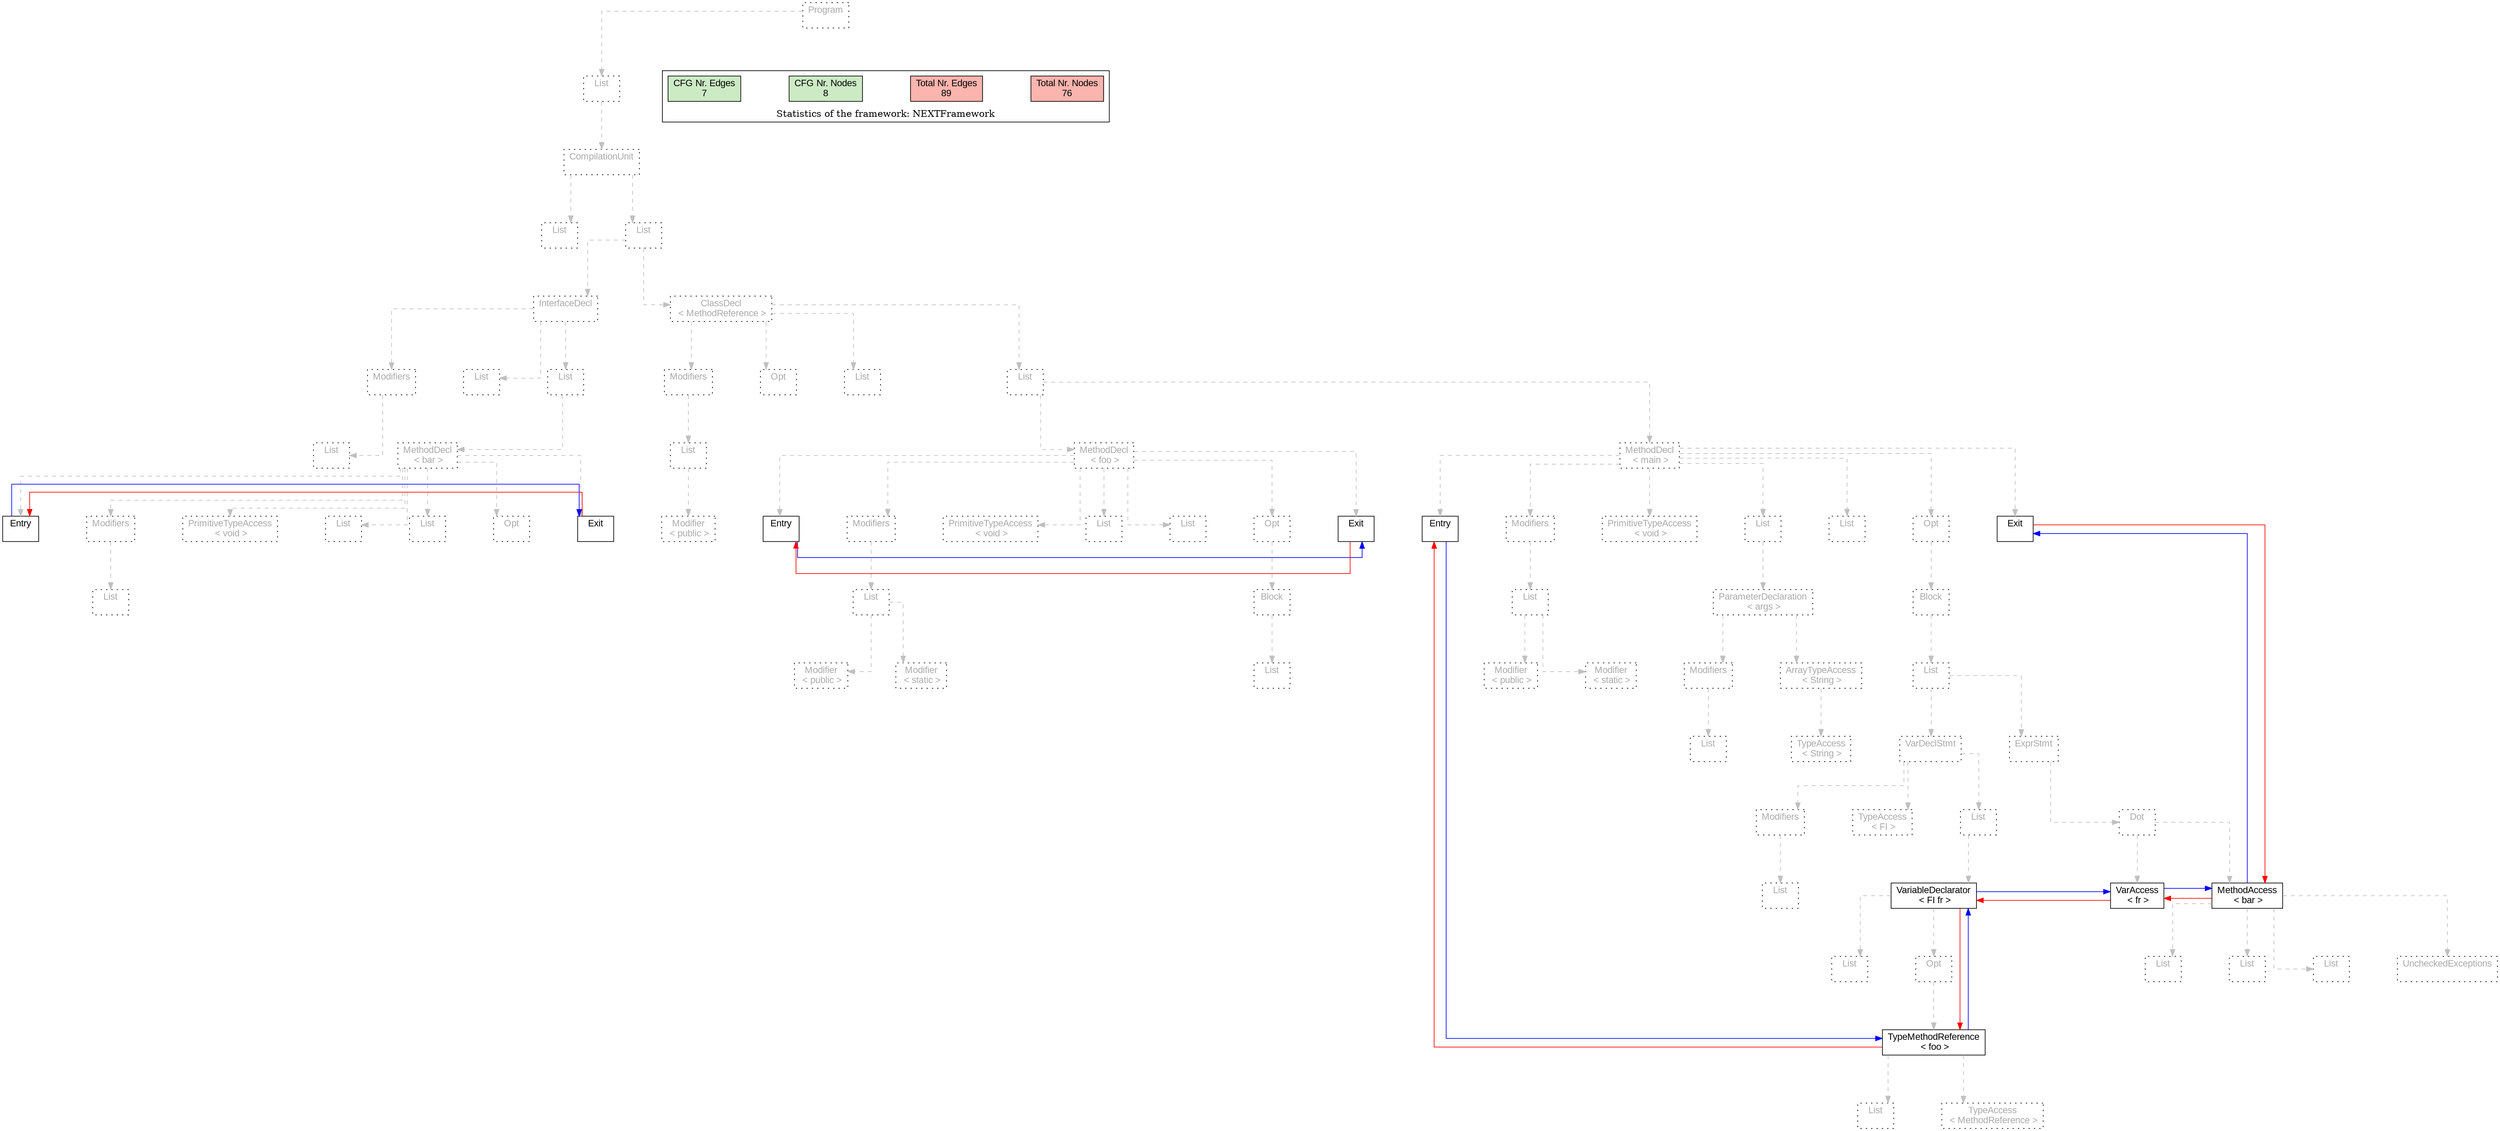 digraph G {
graph [splines=ortho, nodesep="1", ranksep="1"]
node [shape=rect, fontname=Arial];
{ rank = same; "Program[0]"}
{ rank = same; "List[1]"}
{ rank = same; "CompilationUnit[2]"}
{ rank = same; "List[3]"; "List[4]"}
{ rank = same; "InterfaceDecl[5]"; "ClassDecl[18]"}
{ rank = same; "Modifiers[6]"; "List[8]"; "List[9]"; "Modifiers[19]"; "Opt[22]"; "List[23]"; "List[24]"}
{ rank = same; "List[7]"; "MethodDecl[10]"; "List[20]"; "MethodDecl[25]"; "MethodDecl[37]"}
{ rank = same; "Entry[11]"; "Modifiers[12]"; "PrimitiveTypeAccess[14]"; "List[15]"; "List[16]"; "Opt[17]"; "Exit[18]"; "Modifier[21]"; "Entry[26]"; "Modifiers[27]"; "PrimitiveTypeAccess[31]"; "List[32]"; "List[33]"; "Opt[34]"; "Exit[35]"; "Entry[38]"; "Modifiers[39]"; "PrimitiveTypeAccess[43]"; "List[44]"; "List[50]"; "Opt[51]"; "Exit[52]"}
{ rank = same; "List[13]"; "List[28]"; "Block[35]"; "List[40]"; "ParameterDeclaration[45]"; "Block[52]"}
{ rank = same; "Modifier[29]"; "Modifier[30]"; "List[36]"; "Modifier[41]"; "Modifier[42]"; "Modifiers[46]"; "ArrayTypeAccess[48]"; "List[53]"}
{ rank = same; "List[47]"; "TypeAccess[49]"; "VarDeclStmt[54]"; "ExprStmt[65]"}
{ rank = same; "Modifiers[55]"; "TypeAccess[57]"; "List[58]"; "Dot[66]"}
{ rank = same; "List[56]"; "VariableDeclarator[59]"; "VarAccess[67]"; "MethodAccess[68]"}
{ rank = same; "List[60]"; "Opt[61]"; "List[70]"; "List[71]"; "List[72]"; "UncheckedExceptions[69]"}
{ rank = same; "TypeMethodReference[62]"}
{ rank = same; "List[63]"; "TypeAccess[64]"}
"Program[0]" [label="Program\n ", style= dotted   fillcolor="#eeeeee" fontcolor="#aaaaaa"  ]
"List[1]" [label="List\n ", style= dotted   fillcolor="#eeeeee" fontcolor="#aaaaaa"  ]
"CompilationUnit[2]" [label="CompilationUnit\n ", style= dotted   fillcolor="#eeeeee" fontcolor="#aaaaaa"  ]
"List[3]" [label="List\n ", style= dotted   fillcolor="#eeeeee" fontcolor="#aaaaaa"  ]
"List[4]" [label="List\n ", style= dotted   fillcolor="#eeeeee" fontcolor="#aaaaaa"  ]
"InterfaceDecl[5]" [label="InterfaceDecl\n ", style= dotted   fillcolor="#eeeeee" fontcolor="#aaaaaa"  ]
"Modifiers[6]" [label="Modifiers\n ", style= dotted   fillcolor="#eeeeee" fontcolor="#aaaaaa"  ]
"List[7]" [label="List\n ", style= dotted   fillcolor="#eeeeee" fontcolor="#aaaaaa"  ]
"List[8]" [label="List\n ", style= dotted   fillcolor="#eeeeee" fontcolor="#aaaaaa"  ]
"List[9]" [label="List\n ", style= dotted   fillcolor="#eeeeee" fontcolor="#aaaaaa"  ]
"MethodDecl[10]" [label="MethodDecl\n < bar >", style= dotted   fillcolor="#eeeeee" fontcolor="#aaaaaa"  ]
"Entry[11]" [label="Entry\n ", fillcolor=white   style=filled  ]
"Modifiers[12]" [label="Modifiers\n ", style= dotted   fillcolor="#eeeeee" fontcolor="#aaaaaa"  ]
"List[13]" [label="List\n ", style= dotted   fillcolor="#eeeeee" fontcolor="#aaaaaa"  ]
"PrimitiveTypeAccess[14]" [label="PrimitiveTypeAccess\n < void >", style= dotted   fillcolor="#eeeeee" fontcolor="#aaaaaa"  ]
"List[15]" [label="List\n ", style= dotted   fillcolor="#eeeeee" fontcolor="#aaaaaa"  ]
"List[16]" [label="List\n ", style= dotted   fillcolor="#eeeeee" fontcolor="#aaaaaa"  ]
"Opt[17]" [label="Opt\n ", style= dotted   fillcolor="#eeeeee" fontcolor="#aaaaaa"  ]
"Exit[18]" [label="Exit\n ", fillcolor=white   style=filled  ]
"ClassDecl[18]" [label="ClassDecl\n < MethodReference >", style= dotted   fillcolor="#eeeeee" fontcolor="#aaaaaa"  ]
"Modifiers[19]" [label="Modifiers\n ", style= dotted   fillcolor="#eeeeee" fontcolor="#aaaaaa"  ]
"List[20]" [label="List\n ", style= dotted   fillcolor="#eeeeee" fontcolor="#aaaaaa"  ]
"Modifier[21]" [label="Modifier\n < public >", style= dotted   fillcolor="#eeeeee" fontcolor="#aaaaaa"  ]
"Opt[22]" [label="Opt\n ", style= dotted   fillcolor="#eeeeee" fontcolor="#aaaaaa"  ]
"List[23]" [label="List\n ", style= dotted   fillcolor="#eeeeee" fontcolor="#aaaaaa"  ]
"List[24]" [label="List\n ", style= dotted   fillcolor="#eeeeee" fontcolor="#aaaaaa"  ]
"MethodDecl[25]" [label="MethodDecl\n < foo >", style= dotted   fillcolor="#eeeeee" fontcolor="#aaaaaa"  ]
"Entry[26]" [label="Entry\n ", fillcolor=white   style=filled  ]
"Modifiers[27]" [label="Modifiers\n ", style= dotted   fillcolor="#eeeeee" fontcolor="#aaaaaa"  ]
"List[28]" [label="List\n ", style= dotted   fillcolor="#eeeeee" fontcolor="#aaaaaa"  ]
"Modifier[29]" [label="Modifier\n < public >", style= dotted   fillcolor="#eeeeee" fontcolor="#aaaaaa"  ]
"Modifier[30]" [label="Modifier\n < static >", style= dotted   fillcolor="#eeeeee" fontcolor="#aaaaaa"  ]
"PrimitiveTypeAccess[31]" [label="PrimitiveTypeAccess\n < void >", style= dotted   fillcolor="#eeeeee" fontcolor="#aaaaaa"  ]
"List[32]" [label="List\n ", style= dotted   fillcolor="#eeeeee" fontcolor="#aaaaaa"  ]
"List[33]" [label="List\n ", style= dotted   fillcolor="#eeeeee" fontcolor="#aaaaaa"  ]
"Opt[34]" [label="Opt\n ", style= dotted   fillcolor="#eeeeee" fontcolor="#aaaaaa"  ]
"Block[35]" [label="Block\n ", style= dotted   fillcolor="#eeeeee" fontcolor="#aaaaaa"  ]
"List[36]" [label="List\n ", style= dotted   fillcolor="#eeeeee" fontcolor="#aaaaaa"  ]
"Exit[35]" [label="Exit\n ", fillcolor=white   style=filled  ]
"MethodDecl[37]" [label="MethodDecl\n < main >", style= dotted   fillcolor="#eeeeee" fontcolor="#aaaaaa"  ]
"Entry[38]" [label="Entry\n ", fillcolor=white   style=filled  ]
"Modifiers[39]" [label="Modifiers\n ", style= dotted   fillcolor="#eeeeee" fontcolor="#aaaaaa"  ]
"List[40]" [label="List\n ", style= dotted   fillcolor="#eeeeee" fontcolor="#aaaaaa"  ]
"Modifier[41]" [label="Modifier\n < public >", style= dotted   fillcolor="#eeeeee" fontcolor="#aaaaaa"  ]
"Modifier[42]" [label="Modifier\n < static >", style= dotted   fillcolor="#eeeeee" fontcolor="#aaaaaa"  ]
"PrimitiveTypeAccess[43]" [label="PrimitiveTypeAccess\n < void >", style= dotted   fillcolor="#eeeeee" fontcolor="#aaaaaa"  ]
"List[44]" [label="List\n ", style= dotted   fillcolor="#eeeeee" fontcolor="#aaaaaa"  ]
"ParameterDeclaration[45]" [label="ParameterDeclaration\n < args >", style= dotted   fillcolor="#eeeeee" fontcolor="#aaaaaa"  ]
"Modifiers[46]" [label="Modifiers\n ", style= dotted   fillcolor="#eeeeee" fontcolor="#aaaaaa"  ]
"List[47]" [label="List\n ", style= dotted   fillcolor="#eeeeee" fontcolor="#aaaaaa"  ]
"ArrayTypeAccess[48]" [label="ArrayTypeAccess\n < String >", style= dotted   fillcolor="#eeeeee" fontcolor="#aaaaaa"  ]
"TypeAccess[49]" [label="TypeAccess\n < String >", style= dotted   fillcolor="#eeeeee" fontcolor="#aaaaaa"  ]
"List[50]" [label="List\n ", style= dotted   fillcolor="#eeeeee" fontcolor="#aaaaaa"  ]
"Opt[51]" [label="Opt\n ", style= dotted   fillcolor="#eeeeee" fontcolor="#aaaaaa"  ]
"Block[52]" [label="Block\n ", style= dotted   fillcolor="#eeeeee" fontcolor="#aaaaaa"  ]
"List[53]" [label="List\n ", style= dotted   fillcolor="#eeeeee" fontcolor="#aaaaaa"  ]
"VarDeclStmt[54]" [label="VarDeclStmt\n ", style= dotted   fillcolor="#eeeeee" fontcolor="#aaaaaa"  ]
"Modifiers[55]" [label="Modifiers\n ", style= dotted   fillcolor="#eeeeee" fontcolor="#aaaaaa"  ]
"List[56]" [label="List\n ", style= dotted   fillcolor="#eeeeee" fontcolor="#aaaaaa"  ]
"TypeAccess[57]" [label="TypeAccess\n < FI >", style= dotted   fillcolor="#eeeeee" fontcolor="#aaaaaa"  ]
"List[58]" [label="List\n ", style= dotted   fillcolor="#eeeeee" fontcolor="#aaaaaa"  ]
"VariableDeclarator[59]" [label="VariableDeclarator\n < FI fr >", fillcolor=white   style=filled  ]
"List[60]" [label="List\n ", style= dotted   fillcolor="#eeeeee" fontcolor="#aaaaaa"  ]
"Opt[61]" [label="Opt\n ", style= dotted   fillcolor="#eeeeee" fontcolor="#aaaaaa"  ]
"TypeMethodReference[62]" [label="TypeMethodReference\n < foo >", fillcolor=white   style=filled  ]
"List[63]" [label="List\n ", style= dotted   fillcolor="#eeeeee" fontcolor="#aaaaaa"  ]
"TypeAccess[64]" [label="TypeAccess\n < MethodReference >", style= dotted   fillcolor="#eeeeee" fontcolor="#aaaaaa"  ]
"ExprStmt[65]" [label="ExprStmt\n ", style= dotted   fillcolor="#eeeeee" fontcolor="#aaaaaa"  ]
"Dot[66]" [label="Dot\n ", style= dotted   fillcolor="#eeeeee" fontcolor="#aaaaaa"  ]
"VarAccess[67]" [label="VarAccess\n < fr >", fillcolor=white   style=filled  ]
"MethodAccess[68]" [label="MethodAccess\n < bar >", fillcolor=white   style=filled  ]
"List[70]" [label="List\n ", style= dotted   fillcolor="#eeeeee" fontcolor="#aaaaaa"  ]
"List[71]" [label="List\n ", style= dotted   fillcolor="#eeeeee" fontcolor="#aaaaaa"  ]
"List[72]" [label="List\n ", style= dotted   fillcolor="#eeeeee" fontcolor="#aaaaaa"  ]
"UncheckedExceptions[69]" [label="UncheckedExceptions\n ", style= dotted   fillcolor="#eeeeee" fontcolor="#aaaaaa"  ]
"Exit[52]" [label="Exit\n ", fillcolor=white   style=filled  ]
"CompilationUnit[2]" -> "List[3]" [style=dashed, color=gray]
"Modifiers[6]" -> "List[7]" [style=dashed, color=gray]
"InterfaceDecl[5]" -> "Modifiers[6]" [style=dashed, color=gray]
"InterfaceDecl[5]" -> "List[8]" [style=dashed, color=gray]
"MethodDecl[10]" -> "Entry[11]" [style=dashed, color=gray]
"Modifiers[12]" -> "List[13]" [style=dashed, color=gray]
"MethodDecl[10]" -> "Modifiers[12]" [style=dashed, color=gray]
"MethodDecl[10]" -> "PrimitiveTypeAccess[14]" [style=dashed, color=gray]
"MethodDecl[10]" -> "List[15]" [style=dashed, color=gray]
"MethodDecl[10]" -> "List[16]" [style=dashed, color=gray]
"MethodDecl[10]" -> "Opt[17]" [style=dashed, color=gray]
"MethodDecl[10]" -> "Exit[18]" [style=dashed, color=gray]
"List[9]" -> "MethodDecl[10]" [style=dashed, color=gray]
"InterfaceDecl[5]" -> "List[9]" [style=dashed, color=gray]
"List[4]" -> "InterfaceDecl[5]" [style=dashed, color=gray]
"List[20]" -> "Modifier[21]" [style=dashed, color=gray]
"Modifiers[19]" -> "List[20]" [style=dashed, color=gray]
"ClassDecl[18]" -> "Modifiers[19]" [style=dashed, color=gray]
"ClassDecl[18]" -> "Opt[22]" [style=dashed, color=gray]
"ClassDecl[18]" -> "List[23]" [style=dashed, color=gray]
"MethodDecl[25]" -> "Entry[26]" [style=dashed, color=gray]
"List[28]" -> "Modifier[29]" [style=dashed, color=gray]
"List[28]" -> "Modifier[30]" [style=dashed, color=gray]
"Modifiers[27]" -> "List[28]" [style=dashed, color=gray]
"MethodDecl[25]" -> "Modifiers[27]" [style=dashed, color=gray]
"MethodDecl[25]" -> "PrimitiveTypeAccess[31]" [style=dashed, color=gray]
"MethodDecl[25]" -> "List[32]" [style=dashed, color=gray]
"MethodDecl[25]" -> "List[33]" [style=dashed, color=gray]
"Block[35]" -> "List[36]" [style=dashed, color=gray]
"Opt[34]" -> "Block[35]" [style=dashed, color=gray]
"MethodDecl[25]" -> "Opt[34]" [style=dashed, color=gray]
"MethodDecl[25]" -> "Exit[35]" [style=dashed, color=gray]
"List[24]" -> "MethodDecl[25]" [style=dashed, color=gray]
"MethodDecl[37]" -> "Entry[38]" [style=dashed, color=gray]
"List[40]" -> "Modifier[41]" [style=dashed, color=gray]
"List[40]" -> "Modifier[42]" [style=dashed, color=gray]
"Modifiers[39]" -> "List[40]" [style=dashed, color=gray]
"MethodDecl[37]" -> "Modifiers[39]" [style=dashed, color=gray]
"MethodDecl[37]" -> "PrimitiveTypeAccess[43]" [style=dashed, color=gray]
"Modifiers[46]" -> "List[47]" [style=dashed, color=gray]
"ParameterDeclaration[45]" -> "Modifiers[46]" [style=dashed, color=gray]
"ArrayTypeAccess[48]" -> "TypeAccess[49]" [style=dashed, color=gray]
"ParameterDeclaration[45]" -> "ArrayTypeAccess[48]" [style=dashed, color=gray]
"List[44]" -> "ParameterDeclaration[45]" [style=dashed, color=gray]
"MethodDecl[37]" -> "List[44]" [style=dashed, color=gray]
"MethodDecl[37]" -> "List[50]" [style=dashed, color=gray]
"Modifiers[55]" -> "List[56]" [style=dashed, color=gray]
"VarDeclStmt[54]" -> "Modifiers[55]" [style=dashed, color=gray]
"VarDeclStmt[54]" -> "TypeAccess[57]" [style=dashed, color=gray]
"VariableDeclarator[59]" -> "List[60]" [style=dashed, color=gray]
"TypeMethodReference[62]" -> "List[63]" [style=dashed, color=gray]
"TypeMethodReference[62]" -> "TypeAccess[64]" [style=dashed, color=gray]
"Opt[61]" -> "TypeMethodReference[62]" [style=dashed, color=gray]
"VariableDeclarator[59]" -> "Opt[61]" [style=dashed, color=gray]
"List[58]" -> "VariableDeclarator[59]" [style=dashed, color=gray]
"VarDeclStmt[54]" -> "List[58]" [style=dashed, color=gray]
"List[53]" -> "VarDeclStmt[54]" [style=dashed, color=gray]
"Dot[66]" -> "VarAccess[67]" [style=dashed, color=gray]
"MethodAccess[68]" -> "List[70]" [style=dashed, color=gray]
"MethodAccess[68]" -> "List[71]" [style=dashed, color=gray]
"MethodAccess[68]" -> "List[72]" [style=dashed, color=gray]
"MethodAccess[68]" -> "UncheckedExceptions[69]" [style=dashed, color=gray]
"Dot[66]" -> "MethodAccess[68]" [style=dashed, color=gray]
"ExprStmt[65]" -> "Dot[66]" [style=dashed, color=gray]
"List[53]" -> "ExprStmt[65]" [style=dashed, color=gray]
"Block[52]" -> "List[53]" [style=dashed, color=gray]
"Opt[51]" -> "Block[52]" [style=dashed, color=gray]
"MethodDecl[37]" -> "Opt[51]" [style=dashed, color=gray]
"MethodDecl[37]" -> "Exit[52]" [style=dashed, color=gray]
"List[24]" -> "MethodDecl[37]" [style=dashed, color=gray]
"ClassDecl[18]" -> "List[24]" [style=dashed, color=gray]
"List[4]" -> "ClassDecl[18]" [style=dashed, color=gray]
"CompilationUnit[2]" -> "List[4]" [style=dashed, color=gray]
"List[1]" -> "CompilationUnit[2]" [style=dashed, color=gray]
"Program[0]" -> "List[1]" [style=dashed, color=gray]
"Exit[18]" -> "Entry[11]" [color=red, constraint=false]
"Entry[11]" -> "Exit[18]" [color=blue, constraint=false, xlabel=" "] 
"Exit[35]" -> "Entry[26]" [color=red, constraint=false]
"Entry[26]" -> "Exit[35]" [color=blue, constraint=false, xlabel=" "] 
"Exit[52]" -> "MethodAccess[68]" [color=red, constraint=false]
"MethodAccess[68]" -> "Exit[52]" [color=blue, constraint=false, xlabel=" "] 
"MethodAccess[68]" -> "VarAccess[67]" [color=red, constraint=false]
"VarAccess[67]" -> "MethodAccess[68]" [color=blue, constraint=false, xlabel=" "] 
"VarAccess[67]" -> "VariableDeclarator[59]" [color=red, constraint=false]
"VariableDeclarator[59]" -> "VarAccess[67]" [color=blue, constraint=false, xlabel=" "] 
"VariableDeclarator[59]" -> "TypeMethodReference[62]" [color=red, constraint=false]
"TypeMethodReference[62]" -> "VariableDeclarator[59]" [color=blue, constraint=false, xlabel=" "] 
"TypeMethodReference[62]" -> "Entry[38]" [color=red, constraint=false]
"Entry[38]" -> "TypeMethodReference[62]" [color=blue, constraint=false, xlabel=" "] 
"List[3]" -> "List[4]" [style=invis]
"InterfaceDecl[5]" -> "ClassDecl[18]" [style=invis]
"Modifiers[6]" -> "List[8]" -> "List[9]" [style=invis]
"Entry[11]" -> "Modifiers[12]" -> "PrimitiveTypeAccess[14]" -> "List[15]" -> "List[16]" -> "Opt[17]" -> "Exit[18]" [style=invis]
"Modifiers[19]" -> "Opt[22]" -> "List[23]" -> "List[24]" [style=invis]
"MethodDecl[25]" -> "MethodDecl[37]" [style=invis]
"Entry[26]" -> "Modifiers[27]" -> "PrimitiveTypeAccess[31]" -> "List[32]" -> "List[33]" -> "Opt[34]" -> "Exit[35]" [style=invis]
"Modifier[29]" -> "Modifier[30]" [style=invis]
"Entry[38]" -> "Modifiers[39]" -> "PrimitiveTypeAccess[43]" -> "List[44]" -> "List[50]" -> "Opt[51]" -> "Exit[52]" [style=invis]
"Modifier[41]" -> "Modifier[42]" [style=invis]
"Modifiers[46]" -> "ArrayTypeAccess[48]" [style=invis]
"VarDeclStmt[54]" -> "ExprStmt[65]" [style=invis]
"Modifiers[55]" -> "TypeAccess[57]" -> "List[58]" [style=invis]
"List[60]" -> "Opt[61]" [style=invis]
"List[63]" -> "TypeAccess[64]" [style=invis]
"VarAccess[67]" -> "MethodAccess[68]" [style=invis]

subgraph cluster_legend {
{node [style=filled, fillcolor=1, colorscheme="pastel13"]
Nodes [label="Total Nr. Nodes
76", fillcolor=1]
Edges [label="Total Nr. Edges
89", fillcolor=1]
NodesCFG [label="CFG Nr. Nodes
8", fillcolor=3]
EdgesCFG [label="CFG Nr. Edges
7", fillcolor=3]
Nodes-> "Program[0]" -> NodesCFG  [style="invis"]
Edges -> "Program[0]" ->EdgesCFG [style="invis"]}
label = "Statistics of the framework: NEXTFramework"
style="solid"
ranksep=0.05
nodesep=0.01
labelloc = b
len=2
}}
